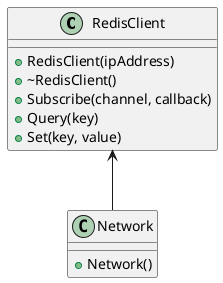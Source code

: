 @startuml
class RedisClient {
    + RedisClient(ipAddress)
    + ~RedisClient()
    + Subscribe(channel, callback)
    + Query(key)
    + Set(key, value)
}

class Network {
    + Network()
}

RedisClient <-- Network
@enduml